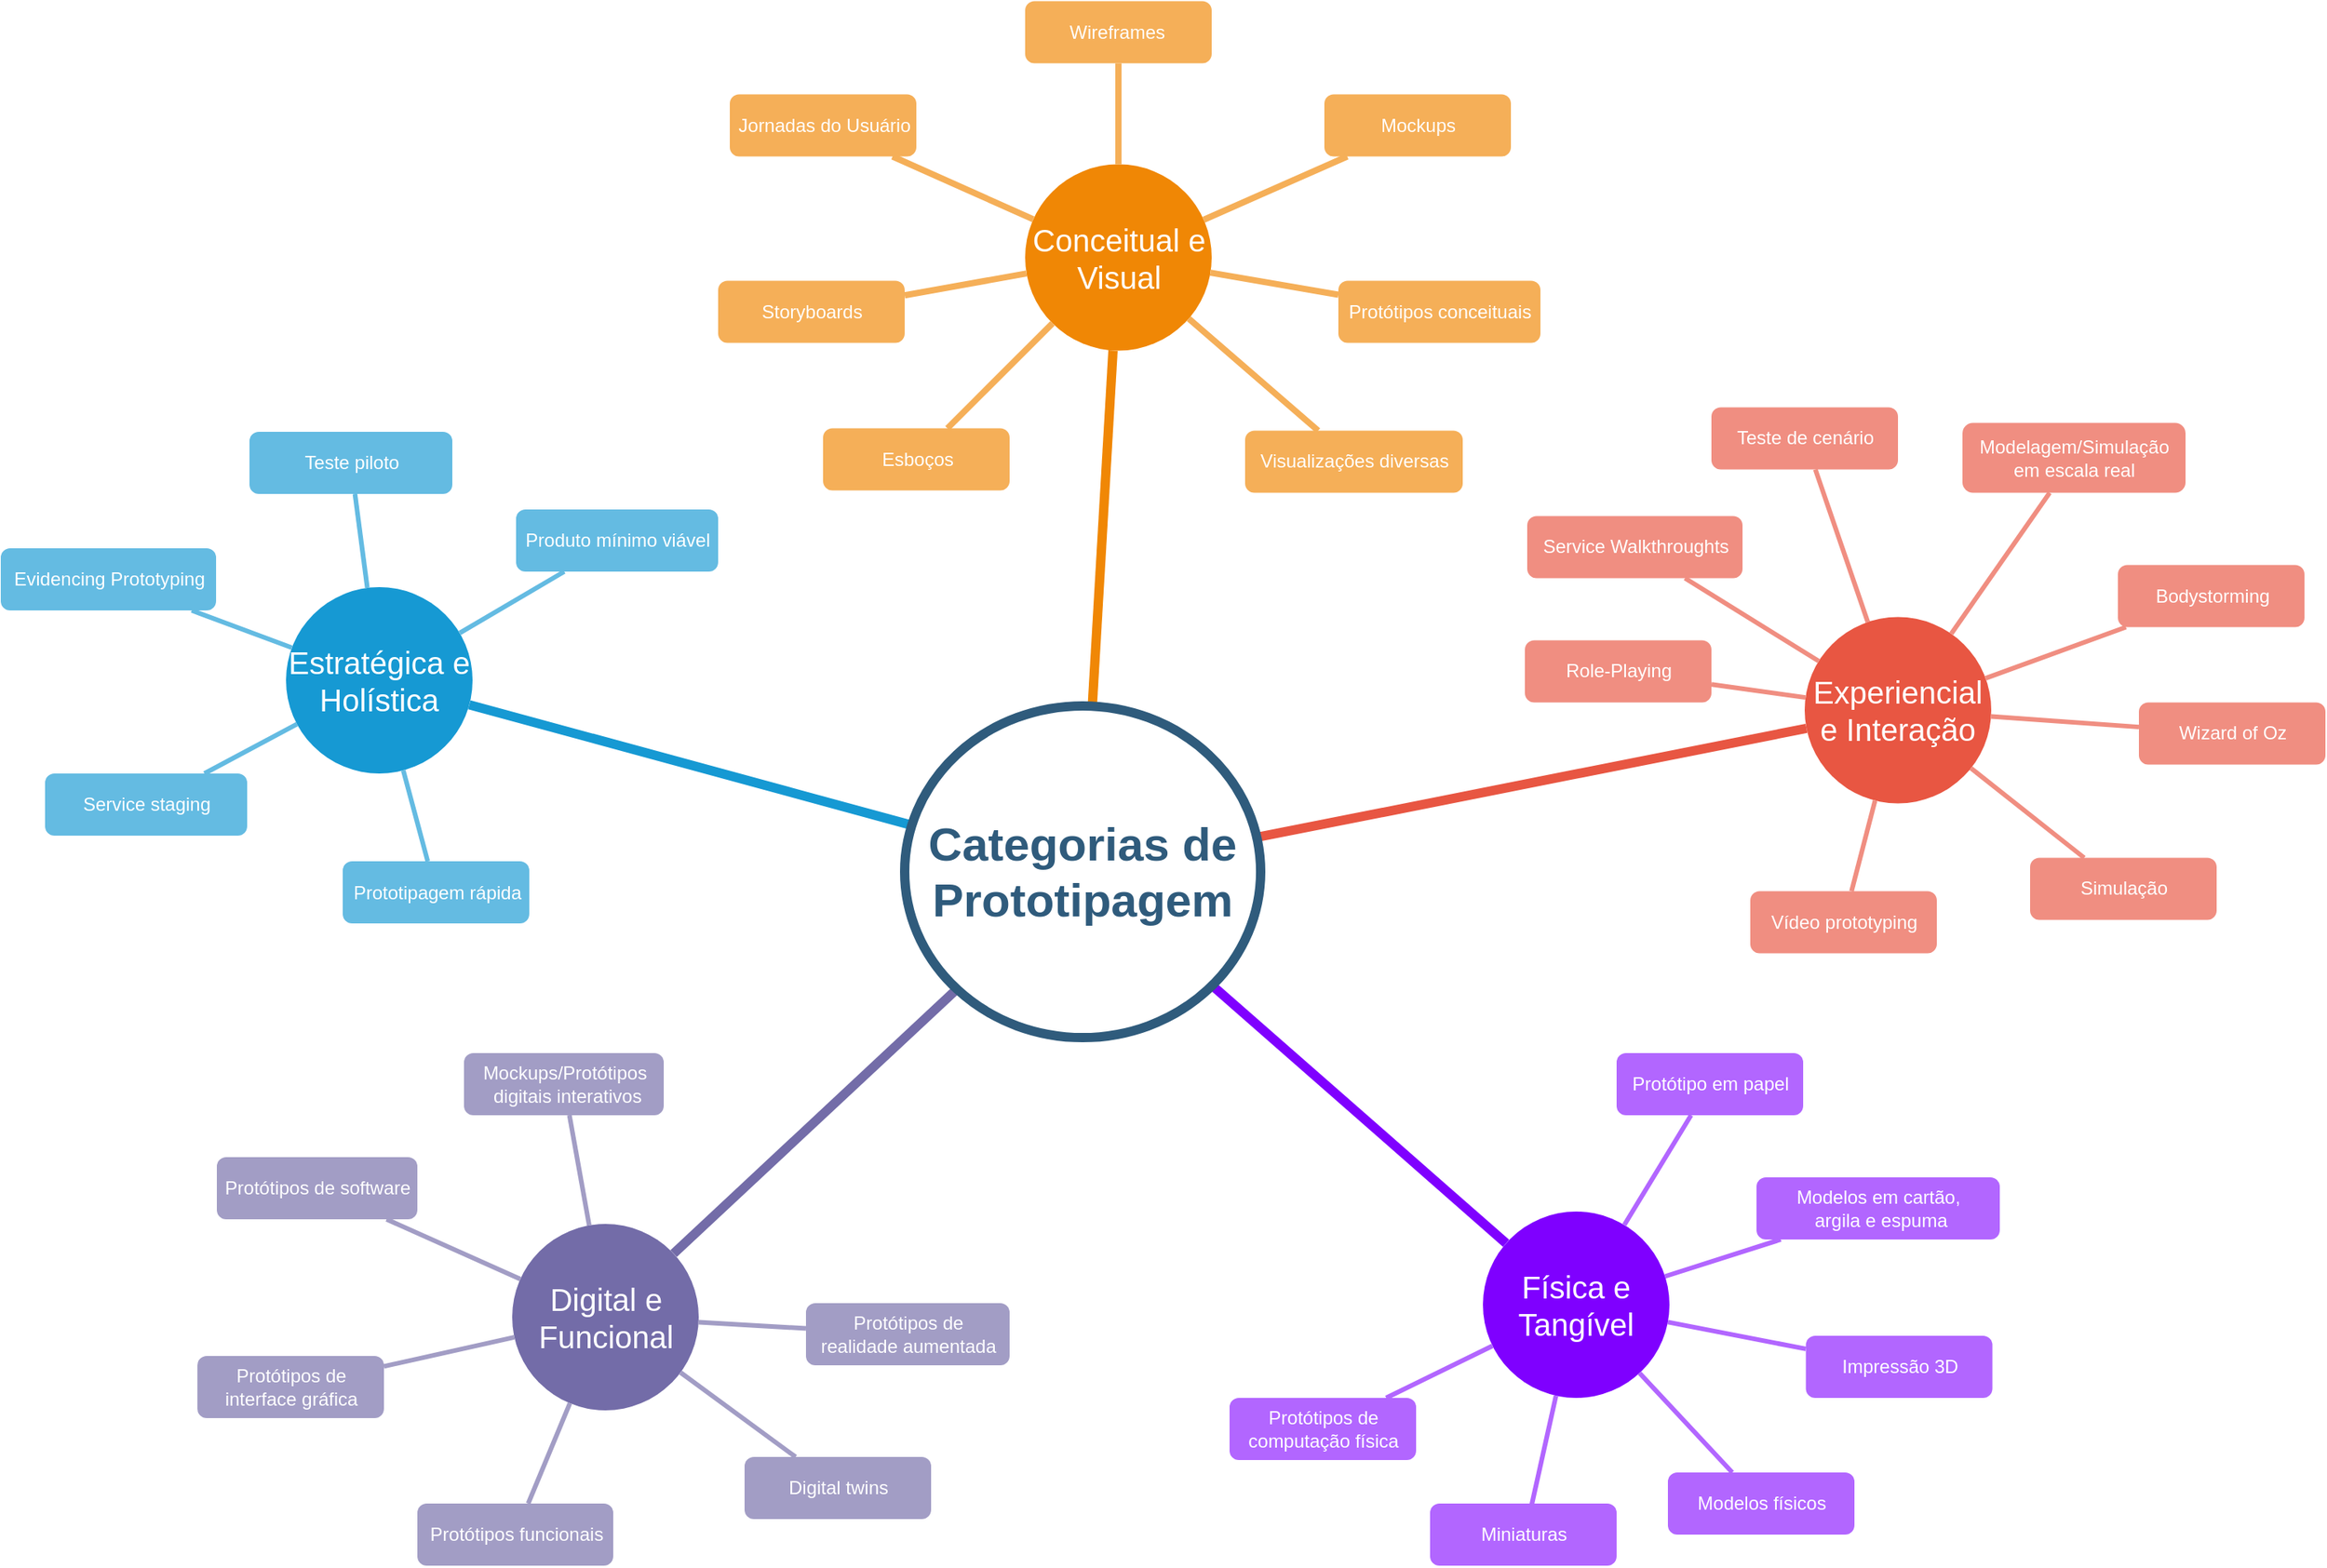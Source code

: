 <mxfile version="26.1.3">
  <diagram id="6a731a19-8d31-9384-78a2-239565b7b9f0" name="Page-1">
    <mxGraphModel dx="2194" dy="1202" grid="1" gridSize="10" guides="1" tooltips="1" connect="1" arrows="1" fold="1" page="1" pageScale="1" pageWidth="1169" pageHeight="827" background="none" math="0" shadow="0">
      <root>
        <mxCell id="0" />
        <mxCell id="1" parent="0" />
        <mxCell id="1350" value="Estratégica e Holística" style="ellipse;whiteSpace=wrap;html=1;shadow=0;fontFamily=Helvetica;fontSize=20;fontColor=#FFFFFF;align=center;strokeWidth=3;fillColor=#1699D3;strokeColor=none;" parent="1" vertex="1">
          <mxGeometry x="563" y="600" width="120" height="120" as="geometry" />
        </mxCell>
        <mxCell id="1351" value="Conceitual e Visual" style="ellipse;whiteSpace=wrap;html=1;shadow=0;fontFamily=Helvetica;fontSize=20;fontColor=#FFFFFF;align=center;strokeWidth=4;fillColor=#F08705;strokeColor=none;gradientColor=none;" parent="1" vertex="1">
          <mxGeometry x="1038.5" y="327.75" width="120" height="120" as="geometry" />
        </mxCell>
        <mxCell id="1352" value="Experiencial e Interação" style="ellipse;whiteSpace=wrap;html=1;shadow=0;fontFamily=Helvetica;fontSize=20;fontColor=#FFFFFF;align=center;strokeWidth=3;fillColor=#E85642;strokeColor=none;" parent="1" vertex="1">
          <mxGeometry x="1540" y="619.25" width="120" height="120" as="geometry" />
        </mxCell>
        <mxCell id="1355" value="Física e Tangível" style="ellipse;whiteSpace=wrap;html=1;shadow=0;fontFamily=Helvetica;fontSize=20;fontColor=#FFFFFF;align=center;strokeWidth=3;fillColor=#7F00FF;strokeColor=none;" parent="1" vertex="1">
          <mxGeometry x="1333" y="1002" width="120" height="120" as="geometry" />
        </mxCell>
        <mxCell id="1357" value="Esboços" style="rounded=1;fillColor=#f5af58;strokeColor=none;strokeWidth=4;shadow=0;html=1;fontColor=#FFFFFF;" parent="1" vertex="1">
          <mxGeometry x="908.5" y="497.75" width="120" height="40" as="geometry" />
        </mxCell>
        <mxCell id="1359" style="endArrow=none;strokeWidth=6;strokeColor=#1699D3;html=1;" parent="1" source="1515" target="1350" edge="1">
          <mxGeometry relative="1" as="geometry" />
        </mxCell>
        <mxCell id="1360" style="endArrow=none;strokeWidth=6;strokeColor=#f08705;html=1;" parent="1" source="1515" target="1351" edge="1">
          <mxGeometry relative="1" as="geometry" />
        </mxCell>
        <mxCell id="1361" style="endArrow=none;strokeWidth=6;strokeColor=#E85642;html=1;" parent="1" source="1515" target="1352" edge="1">
          <mxGeometry relative="1" as="geometry" />
        </mxCell>
        <mxCell id="1363" style="endArrow=none;strokeWidth=6;strokeColor=#736CA8;html=1;" parent="1" source="1515" target="1516" edge="1">
          <mxGeometry relative="1" as="geometry" />
        </mxCell>
        <mxCell id="1365" value="" style="edgeStyle=none;endArrow=none;strokeWidth=6;strokeColor=#7F00FF;html=1;" parent="1" source="1515" target="1355" edge="1">
          <mxGeometry x="181" y="226.5" width="100" height="100" as="geometry">
            <mxPoint x="181" y="326.5" as="sourcePoint" />
            <mxPoint x="281" y="226.5" as="targetPoint" />
          </mxGeometry>
        </mxCell>
        <mxCell id="1368" value="Service staging" style="rounded=1;fillColor=#64BBE2;strokeColor=none;strokeWidth=3;shadow=0;html=1;fontColor=#FFFFFF;" parent="1" vertex="1">
          <mxGeometry x="408" y="720" width="130" height="40" as="geometry" />
        </mxCell>
        <mxCell id="1370" value="Evidencing Prototyping" style="rounded=1;fillColor=#64BBE2;strokeColor=none;strokeWidth=3;shadow=0;html=1;fontColor=#FFFFFF;" parent="1" vertex="1">
          <mxGeometry x="379.5" y="575" width="138.5" height="40" as="geometry" />
        </mxCell>
        <mxCell id="1372" value="Teste piloto" style="rounded=1;fillColor=#64BBE2;strokeColor=none;strokeWidth=3;shadow=0;html=1;fontColor=#FFFFFF;" parent="1" vertex="1">
          <mxGeometry x="539.5" y="500" width="130.5" height="40" as="geometry" />
        </mxCell>
        <mxCell id="1375" value="Produto mínimo viável" style="rounded=1;fillColor=#64BBE2;strokeColor=none;strokeWidth=3;shadow=0;html=1;fontColor=#FFFFFF;" parent="1" vertex="1">
          <mxGeometry x="711" y="550" width="130" height="40" as="geometry" />
        </mxCell>
        <mxCell id="1380" value="" style="edgeStyle=none;endArrow=none;strokeWidth=3;strokeColor=#64BBE2;html=1;" parent="1" source="1350" target="1368" edge="1">
          <mxGeometry x="-221.5" y="56.5" width="100" height="100" as="geometry">
            <mxPoint x="-182" y="485" as="sourcePoint" />
            <mxPoint x="-82" y="385" as="targetPoint" />
          </mxGeometry>
        </mxCell>
        <mxCell id="1382" value="" style="edgeStyle=none;endArrow=none;strokeWidth=3;strokeColor=#64BBE2;html=1;" parent="1" source="1350" target="1370" edge="1">
          <mxGeometry x="-221.5" y="56.5" width="100" height="100" as="geometry">
            <mxPoint x="-182" y="485" as="sourcePoint" />
            <mxPoint x="-82" y="385" as="targetPoint" />
          </mxGeometry>
        </mxCell>
        <mxCell id="1384" value="" style="edgeStyle=none;endArrow=none;strokeWidth=3;strokeColor=#64BBE2;html=1;" parent="1" source="1350" target="1372" edge="1">
          <mxGeometry x="-221.5" y="56.5" width="100" height="100" as="geometry">
            <mxPoint x="-182" y="485" as="sourcePoint" />
            <mxPoint x="-82" y="385" as="targetPoint" />
          </mxGeometry>
        </mxCell>
        <mxCell id="1387" value="" style="edgeStyle=none;endArrow=none;strokeWidth=3;strokeColor=#64BBE2;html=1;" parent="1" source="1350" target="1375" edge="1">
          <mxGeometry x="-221.5" y="56.5" width="100" height="100" as="geometry">
            <mxPoint x="-182" y="485" as="sourcePoint" />
            <mxPoint x="-82" y="385" as="targetPoint" />
          </mxGeometry>
        </mxCell>
        <mxCell id="1388" value="Storyboards" style="rounded=1;fillColor=#f5af58;strokeColor=none;strokeWidth=4;shadow=0;html=1;fontColor=#FFFFFF;" parent="1" vertex="1">
          <mxGeometry x="841" y="402.75" width="120" height="40" as="geometry" />
        </mxCell>
        <mxCell id="1389" value="Jornadas do Usuário" style="rounded=1;fillColor=#f5af58;strokeColor=none;strokeWidth=4;shadow=0;html=1;fontColor=#FFFFFF;" parent="1" vertex="1">
          <mxGeometry x="848.5" y="282.75" width="120" height="40" as="geometry" />
        </mxCell>
        <mxCell id="1390" value="Wireframes&amp;nbsp;" style="rounded=1;fillColor=#f5af58;strokeColor=none;strokeWidth=4;shadow=0;html=1;fontColor=#FFFFFF;" parent="1" vertex="1">
          <mxGeometry x="1038.5" y="222.75" width="120" height="40" as="geometry" />
        </mxCell>
        <mxCell id="1391" value="Mockups" style="rounded=1;fillColor=#f5af58;strokeColor=none;strokeWidth=4;shadow=0;html=1;fontColor=#FFFFFF;" parent="1" vertex="1">
          <mxGeometry x="1231" y="282.75" width="120" height="40" as="geometry" />
        </mxCell>
        <mxCell id="1392" value="Protótipos conceituais" style="rounded=1;fillColor=#f5af58;strokeColor=none;strokeWidth=4;shadow=0;html=1;fontColor=#FFFFFF;" parent="1" vertex="1">
          <mxGeometry x="1240" y="402.75" width="130" height="40" as="geometry" />
        </mxCell>
        <mxCell id="1393" value="Visualizações diversas" style="rounded=1;fillColor=#f5af58;strokeColor=none;strokeWidth=4;shadow=0;html=1;fontColor=#FFFFFF;" parent="1" vertex="1">
          <mxGeometry x="1180" y="499.25" width="140" height="40" as="geometry" />
        </mxCell>
        <mxCell id="1399" value="" style="edgeStyle=none;endArrow=none;strokeWidth=4;strokeColor=#F5AF58;html=1;" parent="1" source="1351" target="1357" edge="1">
          <mxGeometry x="3.5" y="21.5" width="100" height="100" as="geometry">
            <mxPoint x="-61.5" y="207.75" as="sourcePoint" />
            <mxPoint x="38.5" y="107.75" as="targetPoint" />
          </mxGeometry>
        </mxCell>
        <mxCell id="1400" value="" style="edgeStyle=none;endArrow=none;strokeWidth=4;strokeColor=#F5AF58;html=1;" parent="1" source="1351" target="1388" edge="1">
          <mxGeometry x="3.5" y="21.5" width="100" height="100" as="geometry">
            <mxPoint x="-61.5" y="207.75" as="sourcePoint" />
            <mxPoint x="38.5" y="107.75" as="targetPoint" />
          </mxGeometry>
        </mxCell>
        <mxCell id="1401" value="" style="edgeStyle=none;endArrow=none;strokeWidth=4;strokeColor=#F5AF58;html=1;" parent="1" source="1351" target="1389" edge="1">
          <mxGeometry x="3.5" y="21.5" width="100" height="100" as="geometry">
            <mxPoint x="-61.5" y="207.75" as="sourcePoint" />
            <mxPoint x="38.5" y="107.75" as="targetPoint" />
          </mxGeometry>
        </mxCell>
        <mxCell id="1402" value="" style="edgeStyle=none;endArrow=none;strokeWidth=4;strokeColor=#F5AF58;html=1;" parent="1" source="1351" target="1390" edge="1">
          <mxGeometry x="3.5" y="21.5" width="100" height="100" as="geometry">
            <mxPoint x="-61.5" y="207.75" as="sourcePoint" />
            <mxPoint x="38.5" y="107.75" as="targetPoint" />
          </mxGeometry>
        </mxCell>
        <mxCell id="1403" value="" style="edgeStyle=none;endArrow=none;strokeWidth=4;strokeColor=#F5AF58;html=1;" parent="1" source="1351" target="1391" edge="1">
          <mxGeometry x="3.5" y="21.5" width="100" height="100" as="geometry">
            <mxPoint x="-61.5" y="207.75" as="sourcePoint" />
            <mxPoint x="38.5" y="107.75" as="targetPoint" />
          </mxGeometry>
        </mxCell>
        <mxCell id="1404" value="" style="edgeStyle=none;endArrow=none;strokeWidth=4;strokeColor=#F5AF58;html=1;" parent="1" source="1351" target="1392" edge="1">
          <mxGeometry x="3.5" y="21.5" width="100" height="100" as="geometry">
            <mxPoint x="-61.5" y="207.75" as="sourcePoint" />
            <mxPoint x="38.5" y="107.75" as="targetPoint" />
          </mxGeometry>
        </mxCell>
        <mxCell id="1405" value="" style="edgeStyle=none;endArrow=none;strokeWidth=4;strokeColor=#F5AF58;html=1;" parent="1" source="1351" target="1393" edge="1">
          <mxGeometry x="3.5" y="21.5" width="100" height="100" as="geometry">
            <mxPoint x="-61.5" y="207.75" as="sourcePoint" />
            <mxPoint x="38.5" y="107.75" as="targetPoint" />
          </mxGeometry>
        </mxCell>
        <mxCell id="1412" value="Simulação" style="rounded=1;fillColor=#f08e81;strokeColor=none;strokeWidth=3;shadow=0;html=1;fontColor=#FFFFFF;" parent="1" vertex="1">
          <mxGeometry x="1685" y="774.25" width="120" height="40" as="geometry" />
        </mxCell>
        <mxCell id="1414" value="Role-Playing" style="rounded=1;fillColor=#f08e81;strokeColor=none;strokeWidth=3;shadow=0;html=1;fontColor=#FFFFFF;" parent="1" vertex="1">
          <mxGeometry x="1360" y="634.25" width="120" height="40" as="geometry" />
        </mxCell>
        <mxCell id="1415" value="Service Walkthroughts" style="rounded=1;fillColor=#f08e81;strokeColor=none;strokeWidth=3;shadow=0;html=1;fontColor=#FFFFFF;" parent="1" vertex="1">
          <mxGeometry x="1361.5" y="554.25" width="138.5" height="40" as="geometry" />
        </mxCell>
        <mxCell id="1416" value="Teste de cenário" style="rounded=1;fillColor=#f08e81;strokeColor=none;strokeWidth=3;shadow=0;html=1;fontColor=#FFFFFF;" parent="1" vertex="1">
          <mxGeometry x="1480" y="484.25" width="120" height="40" as="geometry" />
        </mxCell>
        <mxCell id="1417" value="Modelagem/Simulação&lt;div&gt;em escala real&lt;/div&gt;" style="rounded=1;fillColor=#f08e81;strokeColor=none;strokeWidth=3;shadow=0;html=1;fontColor=#FFFFFF;" parent="1" vertex="1">
          <mxGeometry x="1641.5" y="494.25" width="143.5" height="45" as="geometry" />
        </mxCell>
        <mxCell id="1418" value="Bodystorming" style="rounded=1;fillColor=#f08e81;strokeColor=none;strokeWidth=3;shadow=0;html=1;fontColor=#FFFFFF;" parent="1" vertex="1">
          <mxGeometry x="1741.5" y="585.75" width="120" height="40" as="geometry" />
        </mxCell>
        <mxCell id="1419" value="Wizard of Oz" style="rounded=1;fillColor=#f08e81;strokeColor=none;strokeWidth=3;shadow=0;html=1;fontColor=#FFFFFF;" parent="1" vertex="1">
          <mxGeometry x="1755" y="674.25" width="120" height="40" as="geometry" />
        </mxCell>
        <mxCell id="1422" value="Vídeo prototyping" style="rounded=1;fillColor=#f08e81;strokeColor=none;strokeWidth=3;shadow=0;html=1;fontColor=#FFFFFF;" parent="1" vertex="1">
          <mxGeometry x="1505" y="795.75" width="120" height="40" as="geometry" />
        </mxCell>
        <mxCell id="1425" value="" style="edgeStyle=none;endArrow=none;strokeWidth=3;strokeColor=#F08E81;html=1;" parent="1" source="1352" target="1414" edge="1">
          <mxGeometry x="31" y="106.5" width="100" height="100" as="geometry">
            <mxPoint x="-130" y="469.25" as="sourcePoint" />
            <mxPoint x="-30" y="369.25" as="targetPoint" />
          </mxGeometry>
        </mxCell>
        <mxCell id="1426" value="" style="edgeStyle=none;endArrow=none;strokeWidth=3;strokeColor=#F08E81;html=1;" parent="1" source="1352" target="1415" edge="1">
          <mxGeometry x="31" y="106.5" width="100" height="100" as="geometry">
            <mxPoint x="-130" y="469.25" as="sourcePoint" />
            <mxPoint x="-30" y="369.25" as="targetPoint" />
          </mxGeometry>
        </mxCell>
        <mxCell id="1427" value="" style="edgeStyle=none;endArrow=none;strokeWidth=3;strokeColor=#F08E81;html=1;" parent="1" source="1352" target="1416" edge="1">
          <mxGeometry x="31" y="106.5" width="100" height="100" as="geometry">
            <mxPoint x="-130" y="469.25" as="sourcePoint" />
            <mxPoint x="-30" y="369.25" as="targetPoint" />
          </mxGeometry>
        </mxCell>
        <mxCell id="1428" value="" style="edgeStyle=none;endArrow=none;strokeWidth=3;strokeColor=#F08E81;html=1;" parent="1" source="1352" target="1417" edge="1">
          <mxGeometry x="31" y="106.5" width="100" height="100" as="geometry">
            <mxPoint x="-130" y="469.25" as="sourcePoint" />
            <mxPoint x="-30" y="369.25" as="targetPoint" />
          </mxGeometry>
        </mxCell>
        <mxCell id="1429" value="" style="edgeStyle=none;endArrow=none;strokeWidth=3;strokeColor=#F08E81;html=1;" parent="1" source="1352" target="1418" edge="1">
          <mxGeometry x="31" y="106.5" width="100" height="100" as="geometry">
            <mxPoint x="-130" y="469.25" as="sourcePoint" />
            <mxPoint x="-30" y="369.25" as="targetPoint" />
          </mxGeometry>
        </mxCell>
        <mxCell id="1430" value="" style="edgeStyle=none;endArrow=none;strokeWidth=3;strokeColor=#F08E81;html=1;" parent="1" source="1352" target="1419" edge="1">
          <mxGeometry x="31" y="106.5" width="100" height="100" as="geometry">
            <mxPoint x="-130" y="469.25" as="sourcePoint" />
            <mxPoint x="-30" y="369.25" as="targetPoint" />
          </mxGeometry>
        </mxCell>
        <mxCell id="1431" value="" style="edgeStyle=none;endArrow=none;strokeWidth=3;strokeColor=#F08E81;html=1;" parent="1" source="1352" target="1412" edge="1">
          <mxGeometry x="31" y="106.5" width="100" height="100" as="geometry">
            <mxPoint x="-130" y="469.25" as="sourcePoint" />
            <mxPoint x="-30" y="369.25" as="targetPoint" />
          </mxGeometry>
        </mxCell>
        <mxCell id="1432" value="" style="edgeStyle=none;endArrow=none;strokeWidth=3;strokeColor=#F08E81;html=1;" parent="1" source="1352" target="1422" edge="1">
          <mxGeometry x="31" y="106.5" width="100" height="100" as="geometry">
            <mxPoint x="-130" y="469.25" as="sourcePoint" />
            <mxPoint x="-30" y="369.25" as="targetPoint" />
          </mxGeometry>
        </mxCell>
        <mxCell id="1439" value="Prototipagem rápida" style="rounded=1;fillColor=#64BBE2;strokeColor=none;strokeWidth=3;shadow=0;html=1;fontColor=#FFFFFF;" parent="1" vertex="1">
          <mxGeometry x="599.5" y="776.5" width="120" height="40" as="geometry" />
        </mxCell>
        <mxCell id="1468" value="Modelos em cartão,&lt;div&gt;&amp;nbsp;argila e&amp;nbsp;&lt;span style=&quot;background-color: transparent; color: light-dark(rgb(255, 255, 255), rgb(18, 18, 18));&quot;&gt;espuma&lt;/span&gt;&lt;/div&gt;" style="rounded=1;fillColor=#B266FF;strokeColor=none;strokeWidth=3;shadow=0;html=1;fontColor=#FFFFFF;" parent="1" vertex="1">
          <mxGeometry x="1509" y="980" width="156.5" height="40" as="geometry" />
        </mxCell>
        <mxCell id="1469" value="Impressão 3D" style="rounded=1;fillColor=#B266FF;strokeColor=none;strokeWidth=3;shadow=0;html=1;fontColor=#FFFFFF;" parent="1" vertex="1">
          <mxGeometry x="1540.75" y="1082" width="120" height="40" as="geometry" />
        </mxCell>
        <mxCell id="1470" value="Modelos físicos" style="rounded=1;fillColor=#B266FF;strokeColor=none;strokeWidth=3;shadow=0;html=1;fontColor=#FFFFFF;" parent="1" vertex="1">
          <mxGeometry x="1452" y="1170" width="120" height="40" as="geometry" />
        </mxCell>
        <mxCell id="1471" value="Miniaturas" style="rounded=1;fillColor=#B266FF;strokeColor=none;strokeWidth=3;shadow=0;html=1;fontColor=#FFFFFF;" parent="1" vertex="1">
          <mxGeometry x="1299" y="1190" width="120" height="40" as="geometry" />
        </mxCell>
        <mxCell id="1472" value="Protótipos de&lt;div&gt;computação física&lt;/div&gt;" style="rounded=1;fillColor=#B266FF;strokeColor=none;strokeWidth=3;shadow=0;html=1;fontColor=#FFFFFF;" parent="1" vertex="1">
          <mxGeometry x="1170" y="1122" width="120" height="40" as="geometry" />
        </mxCell>
        <mxCell id="1478" value="Protótipo em papel" style="rounded=1;fillColor=#B266FF;strokeColor=none;strokeWidth=3;shadow=0;html=1;fontColor=#FFFFFF;" parent="1" vertex="1">
          <mxGeometry x="1419" y="900" width="120" height="40" as="geometry" />
        </mxCell>
        <mxCell id="1479" value="" style="edgeStyle=none;endArrow=none;strokeWidth=3;strokeColor=#B266FF;html=1;" parent="1" source="1355" target="1478" edge="1">
          <mxGeometry x="243.5" y="39" width="100" height="100" as="geometry">
            <mxPoint x="407.5" y="-139" as="sourcePoint" />
            <mxPoint x="507.5" y="-239" as="targetPoint" />
          </mxGeometry>
        </mxCell>
        <mxCell id="1480" value="" style="edgeStyle=none;endArrow=none;strokeWidth=3;strokeColor=#B266FF;html=1;" parent="1" source="1355" target="1468" edge="1">
          <mxGeometry x="243.5" y="39" width="100" height="100" as="geometry">
            <mxPoint x="407.5" y="-139" as="sourcePoint" />
            <mxPoint x="507.5" y="-239" as="targetPoint" />
          </mxGeometry>
        </mxCell>
        <mxCell id="1481" value="" style="edgeStyle=none;endArrow=none;strokeWidth=3;strokeColor=#B266FF;html=1;" parent="1" source="1355" target="1469" edge="1">
          <mxGeometry x="243.5" y="39" width="100" height="100" as="geometry">
            <mxPoint x="407.5" y="-139" as="sourcePoint" />
            <mxPoint x="507.5" y="-239" as="targetPoint" />
          </mxGeometry>
        </mxCell>
        <mxCell id="1482" value="" style="edgeStyle=none;endArrow=none;strokeWidth=3;strokeColor=#B266FF;html=1;" parent="1" source="1355" target="1470" edge="1">
          <mxGeometry x="243.5" y="39" width="100" height="100" as="geometry">
            <mxPoint x="407.5" y="-139" as="sourcePoint" />
            <mxPoint x="507.5" y="-239" as="targetPoint" />
          </mxGeometry>
        </mxCell>
        <mxCell id="1483" value="" style="edgeStyle=none;endArrow=none;strokeWidth=3;strokeColor=#B266FF;html=1;" parent="1" source="1355" edge="1">
          <mxGeometry x="243.5" y="39" width="100" height="100" as="geometry">
            <mxPoint x="407.5" y="-139" as="sourcePoint" />
            <mxPoint x="1363.444" y="1195" as="targetPoint" />
          </mxGeometry>
        </mxCell>
        <mxCell id="1484" value="" style="edgeStyle=none;endArrow=none;strokeWidth=3;strokeColor=#B266FF;html=1;" parent="1" source="1355" target="1472" edge="1">
          <mxGeometry x="243.5" y="39" width="100" height="100" as="geometry">
            <mxPoint x="407.5" y="-139" as="sourcePoint" />
            <mxPoint x="507.5" y="-239" as="targetPoint" />
          </mxGeometry>
        </mxCell>
        <mxCell id="1514" style="edgeStyle=orthogonalEdgeStyle;rounded=0;html=1;exitX=0.75;exitY=0;entryX=0.75;entryY=0;startArrow=none;startFill=0;endArrow=block;endFill=1;jettySize=auto;orthogonalLoop=1;strokeColor=#12aab5;strokeWidth=6;fontSize=20;fontColor=#2F5B7C;" parent="1" source="1414" target="1414" edge="1">
          <mxGeometry relative="1" as="geometry" />
        </mxCell>
        <mxCell id="1515" value="Categorias de Prototipagem" style="ellipse;whiteSpace=wrap;html=1;shadow=0;fontFamily=Helvetica;fontSize=30;fontColor=#2F5B7C;align=center;strokeColor=#2F5B7C;strokeWidth=6;fillColor=#FFFFFF;fontStyle=1;gradientColor=none;" parent="1" vertex="1">
          <mxGeometry x="961" y="676.5" width="229" height="213.5" as="geometry" />
        </mxCell>
        <mxCell id="1516" value="Digital e Funcional" style="ellipse;whiteSpace=wrap;html=1;shadow=0;fontFamily=Helvetica;fontSize=20;fontColor=#FFFFFF;align=center;strokeWidth=3;fillColor=#736ca8;strokeColor=none;" parent="1" vertex="1">
          <mxGeometry x="708.5" y="1010" width="120" height="120" as="geometry" />
        </mxCell>
        <mxCell id="1517" value="Protótipos de software" style="rounded=1;fillColor=#a29dc5;strokeColor=none;strokeWidth=3;shadow=0;html=1;fontColor=#FFFFFF;" parent="1" vertex="1">
          <mxGeometry x="518.5" y="967" width="129" height="40" as="geometry" />
        </mxCell>
        <mxCell id="1518" value="Mockups/Protótipos&lt;div&gt;&amp;nbsp;digitais interativos&lt;/div&gt;" style="rounded=1;fillColor=#a29dc5;strokeColor=none;strokeWidth=3;shadow=0;html=1;fontColor=#FFFFFF;" parent="1" vertex="1">
          <mxGeometry x="677.5" y="900" width="128.5" height="40" as="geometry" />
        </mxCell>
        <mxCell id="1525" value="Protótipos de&lt;div&gt;realidade aumentada&lt;/div&gt;" style="rounded=1;fillColor=#a29dc5;strokeColor=none;strokeWidth=3;shadow=0;html=1;fontColor=#FFFFFF;" parent="1" vertex="1">
          <mxGeometry x="897.5" y="1061" width="131" height="40" as="geometry" />
        </mxCell>
        <mxCell id="1526" value="Digital twins" style="rounded=1;fillColor=#a29dc5;strokeColor=none;strokeWidth=3;shadow=0;html=1;fontColor=#FFFFFF;" parent="1" vertex="1">
          <mxGeometry x="858" y="1160" width="120" height="40" as="geometry" />
        </mxCell>
        <mxCell id="1527" value="Protótipos funcionais" style="rounded=1;fillColor=#a29dc5;strokeColor=none;strokeWidth=3;shadow=0;html=1;fontColor=#FFFFFF;" parent="1" vertex="1">
          <mxGeometry x="647.5" y="1190" width="126" height="40" as="geometry" />
        </mxCell>
        <mxCell id="1528" value="" style="edgeStyle=none;endArrow=none;strokeWidth=3;strokeColor=#A29DC5;html=1;" parent="1" source="1516" target="1517" edge="1">
          <mxGeometry x="-1498" y="-303.5" width="100" height="100" as="geometry">
            <mxPoint x="-1101.5" y="85" as="sourcePoint" />
            <mxPoint x="-1001.5" y="-15" as="targetPoint" />
          </mxGeometry>
        </mxCell>
        <mxCell id="1529" value="Protótipos de&lt;div&gt;interface gráfica&lt;/div&gt;" style="rounded=1;fillColor=#a29dc5;strokeColor=none;strokeWidth=3;shadow=0;html=1;fontColor=#FFFFFF;" parent="1" vertex="1">
          <mxGeometry x="506" y="1095" width="120" height="40" as="geometry" />
        </mxCell>
        <mxCell id="1530" value="" style="edgeStyle=none;endArrow=none;strokeWidth=3;strokeColor=#A29DC5;html=1;" parent="1" source="1516" target="1518" edge="1">
          <mxGeometry x="-1498" y="-303.5" width="100" height="100" as="geometry">
            <mxPoint x="-1101.5" y="85" as="sourcePoint" />
            <mxPoint x="-1001.5" y="-15" as="targetPoint" />
          </mxGeometry>
        </mxCell>
        <mxCell id="1537" value="" style="edgeStyle=none;endArrow=none;strokeWidth=3;strokeColor=#A29DC5;html=1;" parent="1" source="1516" target="1525" edge="1">
          <mxGeometry x="-1498" y="-303.5" width="100" height="100" as="geometry">
            <mxPoint x="-1101.5" y="85" as="sourcePoint" />
            <mxPoint x="-1001.5" y="-15" as="targetPoint" />
          </mxGeometry>
        </mxCell>
        <mxCell id="1538" value="" style="edgeStyle=none;endArrow=none;strokeWidth=3;strokeColor=#A29DC5;html=1;" parent="1" source="1516" target="1526" edge="1">
          <mxGeometry x="-1498" y="-303.5" width="100" height="100" as="geometry">
            <mxPoint x="-1101.5" y="85" as="sourcePoint" />
            <mxPoint x="-1001.5" y="-15" as="targetPoint" />
          </mxGeometry>
        </mxCell>
        <mxCell id="1539" value="" style="edgeStyle=none;endArrow=none;strokeWidth=3;strokeColor=#A29DC5;html=1;" parent="1" source="1516" target="1527" edge="1">
          <mxGeometry x="-1498" y="-303.5" width="100" height="100" as="geometry">
            <mxPoint x="-1101.5" y="85" as="sourcePoint" />
            <mxPoint x="-1001.5" y="-15" as="targetPoint" />
          </mxGeometry>
        </mxCell>
        <mxCell id="1540" value="" style="edgeStyle=none;endArrow=none;strokeWidth=3;strokeColor=#A29DC5;html=1;" parent="1" source="1516" target="1529" edge="1">
          <mxGeometry x="-1498" y="-303.5" width="100" height="100" as="geometry">
            <mxPoint x="-1101.5" y="85" as="sourcePoint" />
            <mxPoint x="-1001.5" y="-15" as="targetPoint" />
          </mxGeometry>
        </mxCell>
        <mxCell id="1542" style="edgeStyle=none;rounded=0;html=1;exitX=0.5;exitY=1;endArrow=none;endFill=0;jettySize=auto;orthogonalLoop=1;strokeColor=#736CA8;strokeWidth=2;fillColor=#64bbe2;fontSize=20;fontColor=#23445D;" parent="1" source="1529" target="1529" edge="1">
          <mxGeometry relative="1" as="geometry" />
        </mxCell>
        <mxCell id="104TM-tIM6dC0J846HSY-1542" value="" style="edgeStyle=none;endArrow=none;strokeWidth=3;strokeColor=#64BBE2;html=1;" parent="1" source="1350" target="1439" edge="1">
          <mxGeometry x="-221.5" y="56.5" width="100" height="100" as="geometry">
            <mxPoint x="600.5" y="720.5" as="sourcePoint" />
            <mxPoint x="545.5" y="805.5" as="targetPoint" />
          </mxGeometry>
        </mxCell>
      </root>
    </mxGraphModel>
  </diagram>
</mxfile>
